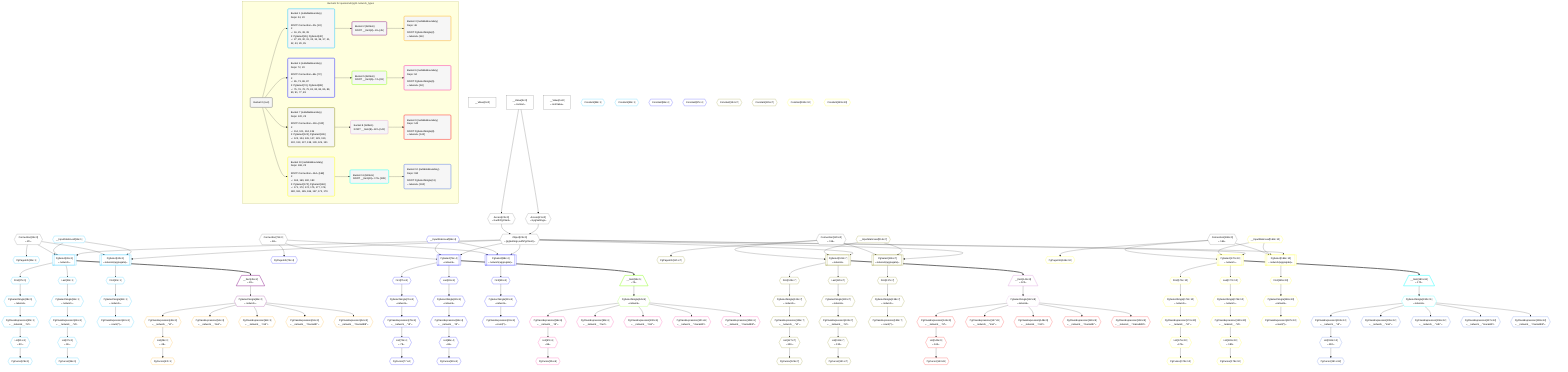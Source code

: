 %%{init: {'themeVariables': { 'fontSize': '12px'}}}%%
graph TD
    classDef path fill:#eee,stroke:#000,color:#000
    classDef plan fill:#fff,stroke-width:1px,color:#000
    classDef itemplan fill:#fff,stroke-width:2px,color:#000
    classDef unbatchedplan fill:#dff,stroke-width:1px,color:#000
    classDef sideeffectplan fill:#fcc,stroke-width:2px,color:#000
    classDef bucket fill:#f6f6f6,color:#000,stroke-width:2px,text-align:left


    %% define steps
    __Value0["__Value[0∈0]"]:::plan
    __Value3["__Value[3∈0]<br />ᐸcontextᐳ"]:::plan
    __Value5["__Value[5∈0]<br />ᐸrootValueᐳ"]:::plan
    __InputStaticLeaf16{{"__InputStaticLeaf[16∈1]"}}:::plan
    Access21{{"Access[21∈0]<br />ᐸ3.pgSettingsᐳ"}}:::plan
    Access22{{"Access[22∈0]<br />ᐸ3.withPgClientᐳ"}}:::plan
    Object23{{"Object[23∈0]<br />ᐸ{pgSettings,withPgClient}ᐳ"}}:::plan
    Connection24{{"Connection[24∈0]<br />ᐸ20ᐳ"}}:::plan
    PgPageInfo25{{"PgPageInfo[25∈1]"}}:::plan
    PgSelect26[["PgSelect[26∈1]<br />ᐸnetworkᐳ"]]:::plan
    First27{{"First[27∈1]"}}:::plan
    PgSelectSingle28{{"PgSelectSingle[28∈1]<br />ᐸnetworkᐳ"}}:::plan
    PgClassExpression30{{"PgClassExpression[30∈1]<br />ᐸ__network__.”id”ᐳ"}}:::plan
    List31{{"List[31∈1]<br />ᐸ30ᐳ"}}:::plan
    PgCursor29{{"PgCursor[29∈1]"}}:::plan
    Last33{{"Last[33∈1]"}}:::plan
    PgSelectSingle34{{"PgSelectSingle[34∈1]<br />ᐸnetworkᐳ"}}:::plan
    PgClassExpression36{{"PgClassExpression[36∈1]<br />ᐸ__network__.”id”ᐳ"}}:::plan
    List37{{"List[37∈1]<br />ᐸ36ᐳ"}}:::plan
    PgCursor35{{"PgCursor[35∈1]"}}:::plan
    Constant38{{"Constant[38∈1]"}}:::plan
    Constant39{{"Constant[39∈1]"}}:::plan
    PgSelect40[["PgSelect[40∈1]<br />ᐸnetwork(aggregate)ᐳ"]]:::plan
    First41{{"First[41∈1]"}}:::plan
    PgSelectSingle42{{"PgSelectSingle[42∈1]<br />ᐸnetworkᐳ"}}:::plan
    PgClassExpression43{{"PgClassExpression[43∈1]<br />ᐸcount(*)ᐳ"}}:::plan
    __Item45[/"__Item[45∈2]<br />ᐸ26ᐳ"\]:::itemplan
    PgSelectSingle46{{"PgSelectSingle[46∈2]<br />ᐸnetworkᐳ"}}:::plan
    PgClassExpression48{{"PgClassExpression[48∈3]<br />ᐸ__network__.”id”ᐳ"}}:::plan
    List49{{"List[49∈3]<br />ᐸ48ᐳ"}}:::plan
    PgCursor47{{"PgCursor[47∈3]"}}:::plan
    PgClassExpression51{{"PgClassExpression[51∈3]<br />ᐸ__network__.”inet”ᐳ"}}:::plan
    PgClassExpression52{{"PgClassExpression[52∈3]<br />ᐸ__network__.”cidr”ᐳ"}}:::plan
    PgClassExpression53{{"PgClassExpression[53∈3]<br />ᐸ__network__.”macaddr”ᐳ"}}:::plan
    PgClassExpression54{{"PgClassExpression[54∈3]<br />ᐸ__network__.”macaddr8”ᐳ"}}:::plan
    __InputStaticLeaf65{{"__InputStaticLeaf[65∈4]"}}:::plan
    Connection72{{"Connection[72∈0]<br />ᐸ68ᐳ"}}:::plan
    PgPageInfo73{{"PgPageInfo[73∈4]"}}:::plan
    PgSelect74[["PgSelect[74∈4]<br />ᐸnetworkᐳ"]]:::plan
    First75{{"First[75∈4]"}}:::plan
    PgSelectSingle76{{"PgSelectSingle[76∈4]<br />ᐸnetworkᐳ"}}:::plan
    PgClassExpression78{{"PgClassExpression[78∈4]<br />ᐸ__network__.”id”ᐳ"}}:::plan
    List79{{"List[79∈4]<br />ᐸ78ᐳ"}}:::plan
    PgCursor77{{"PgCursor[77∈4]"}}:::plan
    Last81{{"Last[81∈4]"}}:::plan
    PgSelectSingle82{{"PgSelectSingle[82∈4]<br />ᐸnetworkᐳ"}}:::plan
    PgClassExpression84{{"PgClassExpression[84∈4]<br />ᐸ__network__.”id”ᐳ"}}:::plan
    List85{{"List[85∈4]<br />ᐸ84ᐳ"}}:::plan
    PgCursor83{{"PgCursor[83∈4]"}}:::plan
    Constant86{{"Constant[86∈4]"}}:::plan
    Constant87{{"Constant[87∈4]"}}:::plan
    PgSelect88[["PgSelect[88∈4]<br />ᐸnetwork(aggregate)ᐳ"]]:::plan
    First89{{"First[89∈4]"}}:::plan
    PgSelectSingle90{{"PgSelectSingle[90∈4]<br />ᐸnetworkᐳ"}}:::plan
    PgClassExpression91{{"PgClassExpression[91∈4]<br />ᐸcount(*)ᐳ"}}:::plan
    __Item93[/"__Item[93∈5]<br />ᐸ74ᐳ"\]:::itemplan
    PgSelectSingle94{{"PgSelectSingle[94∈5]<br />ᐸnetworkᐳ"}}:::plan
    PgClassExpression96{{"PgClassExpression[96∈6]<br />ᐸ__network__.”id”ᐳ"}}:::plan
    List97{{"List[97∈6]<br />ᐸ96ᐳ"}}:::plan
    PgCursor95{{"PgCursor[95∈6]"}}:::plan
    PgClassExpression99{{"PgClassExpression[99∈6]<br />ᐸ__network__.”inet”ᐳ"}}:::plan
    PgClassExpression100{{"PgClassExpression[100∈6]<br />ᐸ__network__.”cidr”ᐳ"}}:::plan
    PgClassExpression101{{"PgClassExpression[101∈6]<br />ᐸ__network__.”macaddr”ᐳ"}}:::plan
    PgClassExpression102{{"PgClassExpression[102∈6]<br />ᐸ__network__.”macaddr8”ᐳ"}}:::plan
    __InputStaticLeaf114{{"__InputStaticLeaf[114∈7]"}}:::plan
    Connection120{{"Connection[120∈0]<br />ᐸ116ᐳ"}}:::plan
    PgPageInfo121{{"PgPageInfo[121∈7]"}}:::plan
    PgSelect122[["PgSelect[122∈7]<br />ᐸnetworkᐳ"]]:::plan
    First123{{"First[123∈7]"}}:::plan
    PgSelectSingle124{{"PgSelectSingle[124∈7]<br />ᐸnetworkᐳ"}}:::plan
    PgClassExpression126{{"PgClassExpression[126∈7]<br />ᐸ__network__.”id”ᐳ"}}:::plan
    List127{{"List[127∈7]<br />ᐸ126ᐳ"}}:::plan
    PgCursor125{{"PgCursor[125∈7]"}}:::plan
    Last129{{"Last[129∈7]"}}:::plan
    PgSelectSingle130{{"PgSelectSingle[130∈7]<br />ᐸnetworkᐳ"}}:::plan
    PgClassExpression132{{"PgClassExpression[132∈7]<br />ᐸ__network__.”id”ᐳ"}}:::plan
    List133{{"List[133∈7]<br />ᐸ132ᐳ"}}:::plan
    PgCursor131{{"PgCursor[131∈7]"}}:::plan
    Constant134{{"Constant[134∈7]"}}:::plan
    Constant135{{"Constant[135∈7]"}}:::plan
    PgSelect136[["PgSelect[136∈7]<br />ᐸnetwork(aggregate)ᐳ"]]:::plan
    First137{{"First[137∈7]"}}:::plan
    PgSelectSingle138{{"PgSelectSingle[138∈7]<br />ᐸnetworkᐳ"}}:::plan
    PgClassExpression139{{"PgClassExpression[139∈7]<br />ᐸcount(*)ᐳ"}}:::plan
    __Item141[/"__Item[141∈8]<br />ᐸ122ᐳ"\]:::itemplan
    PgSelectSingle142{{"PgSelectSingle[142∈8]<br />ᐸnetworkᐳ"}}:::plan
    PgClassExpression144{{"PgClassExpression[144∈9]<br />ᐸ__network__.”id”ᐳ"}}:::plan
    List145{{"List[145∈9]<br />ᐸ144ᐳ"}}:::plan
    PgCursor143{{"PgCursor[143∈9]"}}:::plan
    PgClassExpression147{{"PgClassExpression[147∈9]<br />ᐸ__network__.”inet”ᐳ"}}:::plan
    PgClassExpression148{{"PgClassExpression[148∈9]<br />ᐸ__network__.”cidr”ᐳ"}}:::plan
    PgClassExpression149{{"PgClassExpression[149∈9]<br />ᐸ__network__.”macaddr”ᐳ"}}:::plan
    PgClassExpression150{{"PgClassExpression[150∈9]<br />ᐸ__network__.”macaddr8”ᐳ"}}:::plan
    __InputStaticLeaf163{{"__InputStaticLeaf[163∈10]"}}:::plan
    Connection168{{"Connection[168∈0]<br />ᐸ164ᐳ"}}:::plan
    PgPageInfo169{{"PgPageInfo[169∈10]"}}:::plan
    PgSelect170[["PgSelect[170∈10]<br />ᐸnetworkᐳ"]]:::plan
    First171{{"First[171∈10]"}}:::plan
    PgSelectSingle172{{"PgSelectSingle[172∈10]<br />ᐸnetworkᐳ"}}:::plan
    PgClassExpression174{{"PgClassExpression[174∈10]<br />ᐸ__network__.”id”ᐳ"}}:::plan
    List175{{"List[175∈10]<br />ᐸ174ᐳ"}}:::plan
    PgCursor173{{"PgCursor[173∈10]"}}:::plan
    Last177{{"Last[177∈10]"}}:::plan
    PgSelectSingle178{{"PgSelectSingle[178∈10]<br />ᐸnetworkᐳ"}}:::plan
    PgClassExpression180{{"PgClassExpression[180∈10]<br />ᐸ__network__.”id”ᐳ"}}:::plan
    List181{{"List[181∈10]<br />ᐸ180ᐳ"}}:::plan
    PgCursor179{{"PgCursor[179∈10]"}}:::plan
    Constant182{{"Constant[182∈10]"}}:::plan
    Constant183{{"Constant[183∈10]"}}:::plan
    PgSelect184[["PgSelect[184∈10]<br />ᐸnetwork(aggregate)ᐳ"]]:::plan
    First185{{"First[185∈10]"}}:::plan
    PgSelectSingle186{{"PgSelectSingle[186∈10]<br />ᐸnetworkᐳ"}}:::plan
    PgClassExpression187{{"PgClassExpression[187∈10]<br />ᐸcount(*)ᐳ"}}:::plan
    __Item189[/"__Item[189∈11]<br />ᐸ170ᐳ"\]:::itemplan
    PgSelectSingle190{{"PgSelectSingle[190∈11]<br />ᐸnetworkᐳ"}}:::plan
    PgClassExpression192{{"PgClassExpression[192∈12]<br />ᐸ__network__.”id”ᐳ"}}:::plan
    List193{{"List[193∈12]<br />ᐸ192ᐳ"}}:::plan
    PgCursor191{{"PgCursor[191∈12]"}}:::plan
    PgClassExpression195{{"PgClassExpression[195∈12]<br />ᐸ__network__.”inet”ᐳ"}}:::plan
    PgClassExpression196{{"PgClassExpression[196∈12]<br />ᐸ__network__.”cidr”ᐳ"}}:::plan
    PgClassExpression197{{"PgClassExpression[197∈12]<br />ᐸ__network__.”macaddr”ᐳ"}}:::plan
    PgClassExpression198{{"PgClassExpression[198∈12]<br />ᐸ__network__.”macaddr8”ᐳ"}}:::plan

    %% plan dependencies
    __Value3 --> Access21
    __Value3 --> Access22
    Access21 & Access22 --> Object23
    Connection24 --> PgPageInfo25
    Object23 & __InputStaticLeaf16 & Connection24 --> PgSelect26
    PgSelect26 --> First27
    First27 --> PgSelectSingle28
    PgSelectSingle28 --> PgClassExpression30
    PgClassExpression30 --> List31
    List31 --> PgCursor29
    PgSelect26 --> Last33
    Last33 --> PgSelectSingle34
    PgSelectSingle34 --> PgClassExpression36
    PgClassExpression36 --> List37
    List37 --> PgCursor35
    Object23 & __InputStaticLeaf16 & Connection24 --> PgSelect40
    PgSelect40 --> First41
    First41 --> PgSelectSingle42
    PgSelectSingle42 --> PgClassExpression43
    PgSelect26 ==> __Item45
    __Item45 --> PgSelectSingle46
    PgSelectSingle46 --> PgClassExpression48
    PgClassExpression48 --> List49
    List49 --> PgCursor47
    PgSelectSingle46 --> PgClassExpression51
    PgSelectSingle46 --> PgClassExpression52
    PgSelectSingle46 --> PgClassExpression53
    PgSelectSingle46 --> PgClassExpression54
    Connection72 --> PgPageInfo73
    Object23 & __InputStaticLeaf65 & Connection72 --> PgSelect74
    PgSelect74 --> First75
    First75 --> PgSelectSingle76
    PgSelectSingle76 --> PgClassExpression78
    PgClassExpression78 --> List79
    List79 --> PgCursor77
    PgSelect74 --> Last81
    Last81 --> PgSelectSingle82
    PgSelectSingle82 --> PgClassExpression84
    PgClassExpression84 --> List85
    List85 --> PgCursor83
    Object23 & __InputStaticLeaf65 & Connection72 --> PgSelect88
    PgSelect88 --> First89
    First89 --> PgSelectSingle90
    PgSelectSingle90 --> PgClassExpression91
    PgSelect74 ==> __Item93
    __Item93 --> PgSelectSingle94
    PgSelectSingle94 --> PgClassExpression96
    PgClassExpression96 --> List97
    List97 --> PgCursor95
    PgSelectSingle94 --> PgClassExpression99
    PgSelectSingle94 --> PgClassExpression100
    PgSelectSingle94 --> PgClassExpression101
    PgSelectSingle94 --> PgClassExpression102
    Connection120 --> PgPageInfo121
    Object23 & __InputStaticLeaf114 & Connection120 --> PgSelect122
    PgSelect122 --> First123
    First123 --> PgSelectSingle124
    PgSelectSingle124 --> PgClassExpression126
    PgClassExpression126 --> List127
    List127 --> PgCursor125
    PgSelect122 --> Last129
    Last129 --> PgSelectSingle130
    PgSelectSingle130 --> PgClassExpression132
    PgClassExpression132 --> List133
    List133 --> PgCursor131
    Object23 & __InputStaticLeaf114 & Connection120 --> PgSelect136
    PgSelect136 --> First137
    First137 --> PgSelectSingle138
    PgSelectSingle138 --> PgClassExpression139
    PgSelect122 ==> __Item141
    __Item141 --> PgSelectSingle142
    PgSelectSingle142 --> PgClassExpression144
    PgClassExpression144 --> List145
    List145 --> PgCursor143
    PgSelectSingle142 --> PgClassExpression147
    PgSelectSingle142 --> PgClassExpression148
    PgSelectSingle142 --> PgClassExpression149
    PgSelectSingle142 --> PgClassExpression150
    Connection168 --> PgPageInfo169
    Object23 & __InputStaticLeaf163 & Connection168 --> PgSelect170
    PgSelect170 --> First171
    First171 --> PgSelectSingle172
    PgSelectSingle172 --> PgClassExpression174
    PgClassExpression174 --> List175
    List175 --> PgCursor173
    PgSelect170 --> Last177
    Last177 --> PgSelectSingle178
    PgSelectSingle178 --> PgClassExpression180
    PgClassExpression180 --> List181
    List181 --> PgCursor179
    Object23 & __InputStaticLeaf163 & Connection168 --> PgSelect184
    PgSelect184 --> First185
    First185 --> PgSelectSingle186
    PgSelectSingle186 --> PgClassExpression187
    PgSelect170 ==> __Item189
    __Item189 --> PgSelectSingle190
    PgSelectSingle190 --> PgClassExpression192
    PgClassExpression192 --> List193
    List193 --> PgCursor191
    PgSelectSingle190 --> PgClassExpression195
    PgSelectSingle190 --> PgClassExpression196
    PgSelectSingle190 --> PgClassExpression197
    PgSelectSingle190 --> PgClassExpression198

    subgraph "Buckets for queries/v4/pg11.network_types"
    Bucket0("Bucket 0 (root)"):::bucket
    classDef bucket0 stroke:#696969
    class Bucket0,__Value0,__Value3,__Value5,Access21,Access22,Object23,Connection24,Connection72,Connection120,Connection168 bucket0
    Bucket1("Bucket 1 (nullableBoundary)<br />Deps: 24, 23<br /><br />ROOT Connectionᐸ20ᐳ[24]<br />1: <br />ᐳ: 16, 25, 38, 39<br />2: PgSelect[26], PgSelect[40]<br />ᐳ: 27, 28, 30, 31, 33, 34, 36, 37, 41, 42, 43, 29, 35"):::bucket
    classDef bucket1 stroke:#00bfff
    class Bucket1,__InputStaticLeaf16,PgPageInfo25,PgSelect26,First27,PgSelectSingle28,PgCursor29,PgClassExpression30,List31,Last33,PgSelectSingle34,PgCursor35,PgClassExpression36,List37,Constant38,Constant39,PgSelect40,First41,PgSelectSingle42,PgClassExpression43 bucket1
    Bucket2("Bucket 2 (listItem)<br />ROOT __Item{2}ᐸ26ᐳ[45]"):::bucket
    classDef bucket2 stroke:#7f007f
    class Bucket2,__Item45,PgSelectSingle46 bucket2
    Bucket3("Bucket 3 (nullableBoundary)<br />Deps: 46<br /><br />ROOT PgSelectSingle{2}ᐸnetworkᐳ[46]"):::bucket
    classDef bucket3 stroke:#ffa500
    class Bucket3,PgCursor47,PgClassExpression48,List49,PgClassExpression51,PgClassExpression52,PgClassExpression53,PgClassExpression54 bucket3
    Bucket4("Bucket 4 (nullableBoundary)<br />Deps: 72, 23<br /><br />ROOT Connectionᐸ68ᐳ[72]<br />1: <br />ᐳ: 65, 73, 86, 87<br />2: PgSelect[74], PgSelect[88]<br />ᐳ: 75, 76, 78, 79, 81, 82, 84, 85, 89, 90, 91, 77, 83"):::bucket
    classDef bucket4 stroke:#0000ff
    class Bucket4,__InputStaticLeaf65,PgPageInfo73,PgSelect74,First75,PgSelectSingle76,PgCursor77,PgClassExpression78,List79,Last81,PgSelectSingle82,PgCursor83,PgClassExpression84,List85,Constant86,Constant87,PgSelect88,First89,PgSelectSingle90,PgClassExpression91 bucket4
    Bucket5("Bucket 5 (listItem)<br />ROOT __Item{5}ᐸ74ᐳ[93]"):::bucket
    classDef bucket5 stroke:#7fff00
    class Bucket5,__Item93,PgSelectSingle94 bucket5
    Bucket6("Bucket 6 (nullableBoundary)<br />Deps: 94<br /><br />ROOT PgSelectSingle{5}ᐸnetworkᐳ[94]"):::bucket
    classDef bucket6 stroke:#ff1493
    class Bucket6,PgCursor95,PgClassExpression96,List97,PgClassExpression99,PgClassExpression100,PgClassExpression101,PgClassExpression102 bucket6
    Bucket7("Bucket 7 (nullableBoundary)<br />Deps: 120, 23<br /><br />ROOT Connectionᐸ116ᐳ[120]<br />1: <br />ᐳ: 114, 121, 134, 135<br />2: PgSelect[122], PgSelect[136]<br />ᐳ: 123, 124, 126, 127, 129, 130, 132, 133, 137, 138, 139, 125, 131"):::bucket
    classDef bucket7 stroke:#808000
    class Bucket7,__InputStaticLeaf114,PgPageInfo121,PgSelect122,First123,PgSelectSingle124,PgCursor125,PgClassExpression126,List127,Last129,PgSelectSingle130,PgCursor131,PgClassExpression132,List133,Constant134,Constant135,PgSelect136,First137,PgSelectSingle138,PgClassExpression139 bucket7
    Bucket8("Bucket 8 (listItem)<br />ROOT __Item{8}ᐸ122ᐳ[141]"):::bucket
    classDef bucket8 stroke:#dda0dd
    class Bucket8,__Item141,PgSelectSingle142 bucket8
    Bucket9("Bucket 9 (nullableBoundary)<br />Deps: 142<br /><br />ROOT PgSelectSingle{8}ᐸnetworkᐳ[142]"):::bucket
    classDef bucket9 stroke:#ff0000
    class Bucket9,PgCursor143,PgClassExpression144,List145,PgClassExpression147,PgClassExpression148,PgClassExpression149,PgClassExpression150 bucket9
    Bucket10("Bucket 10 (nullableBoundary)<br />Deps: 168, 23<br /><br />ROOT Connectionᐸ164ᐳ[168]<br />1: <br />ᐳ: 163, 169, 182, 183<br />2: PgSelect[170], PgSelect[184]<br />ᐳ: 171, 172, 174, 175, 177, 178, 180, 181, 185, 186, 187, 173, 179"):::bucket
    classDef bucket10 stroke:#ffff00
    class Bucket10,__InputStaticLeaf163,PgPageInfo169,PgSelect170,First171,PgSelectSingle172,PgCursor173,PgClassExpression174,List175,Last177,PgSelectSingle178,PgCursor179,PgClassExpression180,List181,Constant182,Constant183,PgSelect184,First185,PgSelectSingle186,PgClassExpression187 bucket10
    Bucket11("Bucket 11 (listItem)<br />ROOT __Item{11}ᐸ170ᐳ[189]"):::bucket
    classDef bucket11 stroke:#00ffff
    class Bucket11,__Item189,PgSelectSingle190 bucket11
    Bucket12("Bucket 12 (nullableBoundary)<br />Deps: 190<br /><br />ROOT PgSelectSingle{11}ᐸnetworkᐳ[190]"):::bucket
    classDef bucket12 stroke:#4169e1
    class Bucket12,PgCursor191,PgClassExpression192,List193,PgClassExpression195,PgClassExpression196,PgClassExpression197,PgClassExpression198 bucket12
    Bucket0 --> Bucket1 & Bucket4 & Bucket7 & Bucket10
    Bucket1 --> Bucket2
    Bucket2 --> Bucket3
    Bucket4 --> Bucket5
    Bucket5 --> Bucket6
    Bucket7 --> Bucket8
    Bucket8 --> Bucket9
    Bucket10 --> Bucket11
    Bucket11 --> Bucket12
    end